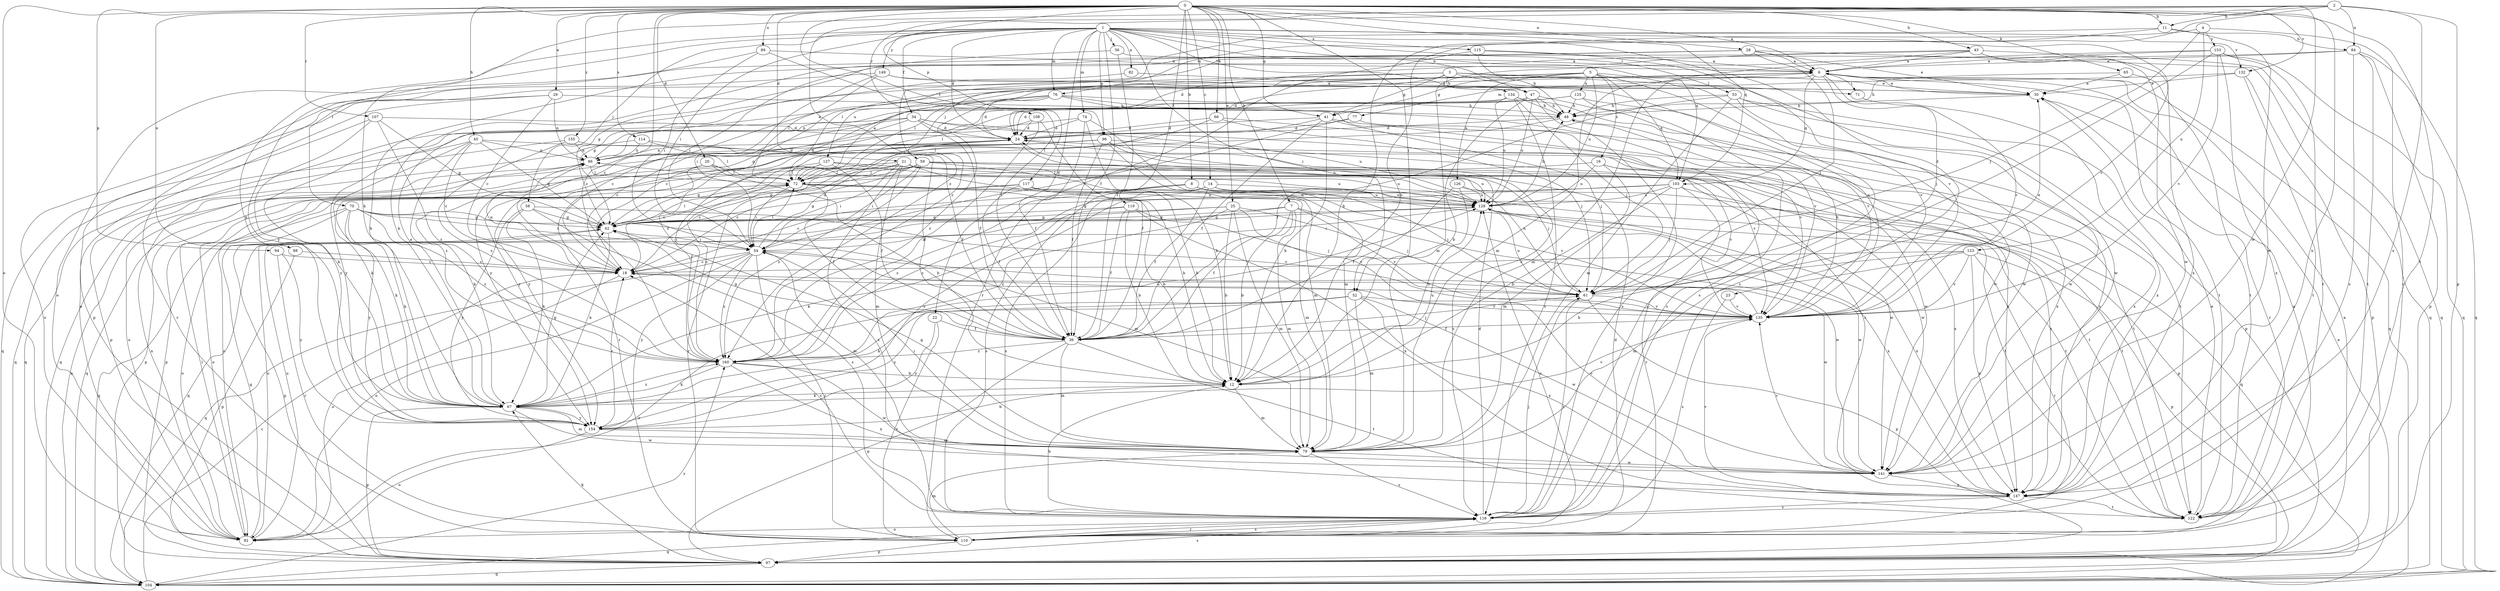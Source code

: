 strict digraph  {
0;
1;
2;
3;
4;
5;
6;
7;
8;
11;
12;
14;
16;
18;
20;
21;
22;
23;
24;
25;
28;
29;
30;
34;
36;
41;
42;
43;
45;
47;
48;
52;
53;
54;
56;
58;
59;
61;
65;
66;
67;
70;
71;
72;
74;
76;
77;
79;
82;
84;
86;
88;
89;
92;
94;
96;
97;
103;
104;
107;
108;
110;
114;
115;
116;
117;
119;
122;
123;
125;
126;
127;
128;
132;
134;
135;
141;
147;
149;
153;
154;
155;
160;
0 -> 6  [label=a];
0 -> 7  [label=b];
0 -> 8  [label=b];
0 -> 11  [label=b];
0 -> 14  [label=c];
0 -> 20  [label=d];
0 -> 21  [label=d];
0 -> 25  [label=e];
0 -> 28  [label=e];
0 -> 29  [label=e];
0 -> 41  [label=g];
0 -> 43  [label=h];
0 -> 45  [label=h];
0 -> 52  [label=i];
0 -> 65  [label=k];
0 -> 66  [label=k];
0 -> 88  [label=o];
0 -> 89  [label=o];
0 -> 92  [label=o];
0 -> 94  [label=p];
0 -> 96  [label=p];
0 -> 103  [label=q];
0 -> 107  [label=r];
0 -> 114  [label=s];
0 -> 117  [label=t];
0 -> 119  [label=t];
0 -> 122  [label=t];
0 -> 132  [label=v];
0 -> 141  [label=w];
0 -> 147  [label=x];
0 -> 155  [label=z];
0 -> 160  [label=z];
1 -> 22  [label=d];
1 -> 23  [label=d];
1 -> 24  [label=d];
1 -> 34  [label=f];
1 -> 36  [label=f];
1 -> 47  [label=h];
1 -> 52  [label=i];
1 -> 53  [label=i];
1 -> 54  [label=i];
1 -> 56  [label=j];
1 -> 58  [label=j];
1 -> 67  [label=k];
1 -> 70  [label=l];
1 -> 74  [label=m];
1 -> 76  [label=m];
1 -> 82  [label=n];
1 -> 96  [label=p];
1 -> 103  [label=q];
1 -> 115  [label=s];
1 -> 132  [label=v];
1 -> 134  [label=v];
1 -> 135  [label=v];
1 -> 149  [label=y];
2 -> 11  [label=b];
2 -> 12  [label=b];
2 -> 67  [label=k];
2 -> 84  [label=n];
2 -> 97  [label=p];
2 -> 108  [label=r];
2 -> 147  [label=x];
2 -> 160  [label=z];
3 -> 24  [label=d];
3 -> 30  [label=e];
3 -> 41  [label=g];
3 -> 47  [label=h];
3 -> 59  [label=j];
3 -> 71  [label=l];
3 -> 92  [label=o];
3 -> 141  [label=w];
4 -> 61  [label=j];
4 -> 76  [label=m];
4 -> 110  [label=r];
4 -> 123  [label=u];
4 -> 153  [label=y];
5 -> 16  [label=c];
5 -> 18  [label=c];
5 -> 41  [label=g];
5 -> 103  [label=q];
5 -> 116  [label=s];
5 -> 125  [label=u];
5 -> 126  [label=u];
5 -> 127  [label=u];
5 -> 128  [label=u];
5 -> 135  [label=v];
6 -> 30  [label=e];
6 -> 61  [label=j];
6 -> 71  [label=l];
6 -> 77  [label=m];
6 -> 79  [label=m];
6 -> 103  [label=q];
6 -> 104  [label=q];
6 -> 122  [label=t];
6 -> 135  [label=v];
7 -> 12  [label=b];
7 -> 36  [label=f];
7 -> 42  [label=g];
7 -> 79  [label=m];
7 -> 92  [label=o];
7 -> 135  [label=v];
7 -> 141  [label=w];
8 -> 18  [label=c];
8 -> 116  [label=s];
8 -> 122  [label=t];
8 -> 128  [label=u];
8 -> 135  [label=v];
8 -> 160  [label=z];
11 -> 12  [label=b];
11 -> 84  [label=n];
11 -> 141  [label=w];
11 -> 160  [label=z];
12 -> 67  [label=k];
12 -> 79  [label=m];
12 -> 128  [label=u];
14 -> 36  [label=f];
14 -> 61  [label=j];
14 -> 116  [label=s];
14 -> 122  [label=t];
14 -> 128  [label=u];
14 -> 160  [label=z];
16 -> 72  [label=l];
16 -> 79  [label=m];
16 -> 128  [label=u];
16 -> 141  [label=w];
16 -> 147  [label=x];
18 -> 61  [label=j];
18 -> 86  [label=n];
18 -> 92  [label=o];
20 -> 12  [label=b];
20 -> 72  [label=l];
20 -> 97  [label=p];
20 -> 104  [label=q];
20 -> 141  [label=w];
21 -> 12  [label=b];
21 -> 18  [label=c];
21 -> 54  [label=i];
21 -> 72  [label=l];
21 -> 79  [label=m];
21 -> 97  [label=p];
21 -> 110  [label=r];
21 -> 116  [label=s];
21 -> 128  [label=u];
21 -> 135  [label=v];
22 -> 36  [label=f];
22 -> 110  [label=r];
22 -> 154  [label=y];
23 -> 116  [label=s];
23 -> 135  [label=v];
24 -> 86  [label=n];
24 -> 122  [label=t];
24 -> 128  [label=u];
24 -> 154  [label=y];
25 -> 12  [label=b];
25 -> 42  [label=g];
25 -> 61  [label=j];
25 -> 79  [label=m];
25 -> 104  [label=q];
25 -> 135  [label=v];
25 -> 160  [label=z];
28 -> 6  [label=a];
28 -> 30  [label=e];
28 -> 61  [label=j];
28 -> 67  [label=k];
28 -> 72  [label=l];
28 -> 92  [label=o];
28 -> 104  [label=q];
29 -> 18  [label=c];
29 -> 48  [label=h];
29 -> 86  [label=n];
29 -> 92  [label=o];
29 -> 110  [label=r];
30 -> 48  [label=h];
30 -> 110  [label=r];
34 -> 18  [label=c];
34 -> 24  [label=d];
34 -> 36  [label=f];
34 -> 97  [label=p];
34 -> 128  [label=u];
34 -> 135  [label=v];
34 -> 154  [label=y];
36 -> 42  [label=g];
36 -> 61  [label=j];
36 -> 79  [label=m];
36 -> 97  [label=p];
36 -> 122  [label=t];
36 -> 160  [label=z];
41 -> 12  [label=b];
41 -> 24  [label=d];
41 -> 36  [label=f];
41 -> 61  [label=j];
41 -> 147  [label=x];
41 -> 160  [label=z];
42 -> 54  [label=i];
42 -> 67  [label=k];
42 -> 72  [label=l];
42 -> 97  [label=p];
43 -> 6  [label=a];
43 -> 24  [label=d];
43 -> 67  [label=k];
43 -> 79  [label=m];
43 -> 104  [label=q];
43 -> 141  [label=w];
43 -> 147  [label=x];
45 -> 18  [label=c];
45 -> 42  [label=g];
45 -> 67  [label=k];
45 -> 86  [label=n];
45 -> 104  [label=q];
45 -> 141  [label=w];
45 -> 160  [label=z];
47 -> 12  [label=b];
47 -> 18  [label=c];
47 -> 48  [label=h];
47 -> 116  [label=s];
47 -> 128  [label=u];
47 -> 135  [label=v];
48 -> 24  [label=d];
48 -> 72  [label=l];
48 -> 147  [label=x];
52 -> 67  [label=k];
52 -> 79  [label=m];
52 -> 92  [label=o];
52 -> 135  [label=v];
52 -> 141  [label=w];
52 -> 147  [label=x];
52 -> 154  [label=y];
53 -> 36  [label=f];
53 -> 48  [label=h];
53 -> 79  [label=m];
53 -> 97  [label=p];
53 -> 122  [label=t];
53 -> 141  [label=w];
54 -> 18  [label=c];
54 -> 24  [label=d];
54 -> 72  [label=l];
54 -> 79  [label=m];
54 -> 92  [label=o];
54 -> 104  [label=q];
54 -> 110  [label=r];
54 -> 141  [label=w];
54 -> 154  [label=y];
54 -> 160  [label=z];
56 -> 6  [label=a];
56 -> 36  [label=f];
56 -> 54  [label=i];
58 -> 42  [label=g];
58 -> 67  [label=k];
58 -> 116  [label=s];
58 -> 135  [label=v];
58 -> 154  [label=y];
59 -> 12  [label=b];
59 -> 18  [label=c];
59 -> 42  [label=g];
59 -> 54  [label=i];
59 -> 61  [label=j];
59 -> 72  [label=l];
59 -> 92  [label=o];
59 -> 128  [label=u];
59 -> 147  [label=x];
59 -> 160  [label=z];
61 -> 30  [label=e];
61 -> 86  [label=n];
61 -> 97  [label=p];
61 -> 116  [label=s];
61 -> 128  [label=u];
61 -> 135  [label=v];
65 -> 30  [label=e];
65 -> 48  [label=h];
65 -> 122  [label=t];
66 -> 24  [label=d];
66 -> 61  [label=j];
66 -> 72  [label=l];
66 -> 147  [label=x];
67 -> 6  [label=a];
67 -> 42  [label=g];
67 -> 79  [label=m];
67 -> 97  [label=p];
67 -> 135  [label=v];
67 -> 141  [label=w];
67 -> 154  [label=y];
67 -> 160  [label=z];
70 -> 42  [label=g];
70 -> 54  [label=i];
70 -> 67  [label=k];
70 -> 79  [label=m];
70 -> 92  [label=o];
70 -> 104  [label=q];
70 -> 154  [label=y];
70 -> 160  [label=z];
71 -> 147  [label=x];
72 -> 6  [label=a];
72 -> 12  [label=b];
72 -> 36  [label=f];
72 -> 54  [label=i];
72 -> 92  [label=o];
72 -> 104  [label=q];
72 -> 128  [label=u];
74 -> 12  [label=b];
74 -> 24  [label=d];
74 -> 36  [label=f];
74 -> 79  [label=m];
74 -> 154  [label=y];
76 -> 18  [label=c];
76 -> 24  [label=d];
76 -> 42  [label=g];
76 -> 48  [label=h];
76 -> 116  [label=s];
76 -> 135  [label=v];
76 -> 160  [label=z];
77 -> 24  [label=d];
77 -> 54  [label=i];
77 -> 147  [label=x];
79 -> 42  [label=g];
79 -> 54  [label=i];
79 -> 116  [label=s];
79 -> 141  [label=w];
82 -> 30  [label=e];
82 -> 42  [label=g];
84 -> 6  [label=a];
84 -> 42  [label=g];
84 -> 97  [label=p];
84 -> 104  [label=q];
84 -> 116  [label=s];
84 -> 122  [label=t];
86 -> 6  [label=a];
86 -> 24  [label=d];
86 -> 67  [label=k];
86 -> 72  [label=l];
88 -> 18  [label=c];
88 -> 97  [label=p];
89 -> 6  [label=a];
89 -> 36  [label=f];
89 -> 54  [label=i];
89 -> 154  [label=y];
92 -> 42  [label=g];
92 -> 72  [label=l];
92 -> 86  [label=n];
92 -> 128  [label=u];
94 -> 18  [label=c];
94 -> 110  [label=r];
94 -> 154  [label=y];
96 -> 36  [label=f];
96 -> 79  [label=m];
96 -> 86  [label=n];
96 -> 92  [label=o];
96 -> 110  [label=r];
96 -> 116  [label=s];
96 -> 135  [label=v];
96 -> 147  [label=x];
96 -> 154  [label=y];
97 -> 6  [label=a];
97 -> 67  [label=k];
97 -> 104  [label=q];
97 -> 116  [label=s];
103 -> 12  [label=b];
103 -> 42  [label=g];
103 -> 61  [label=j];
103 -> 110  [label=r];
103 -> 122  [label=t];
103 -> 128  [label=u];
103 -> 154  [label=y];
104 -> 18  [label=c];
104 -> 30  [label=e];
104 -> 86  [label=n];
104 -> 160  [label=z];
107 -> 24  [label=d];
107 -> 42  [label=g];
107 -> 67  [label=k];
107 -> 104  [label=q];
107 -> 160  [label=z];
108 -> 24  [label=d];
108 -> 36  [label=f];
108 -> 154  [label=y];
108 -> 160  [label=z];
110 -> 6  [label=a];
110 -> 24  [label=d];
110 -> 79  [label=m];
110 -> 97  [label=p];
110 -> 116  [label=s];
110 -> 128  [label=u];
114 -> 36  [label=f];
114 -> 72  [label=l];
114 -> 86  [label=n];
114 -> 104  [label=q];
115 -> 6  [label=a];
115 -> 48  [label=h];
115 -> 110  [label=r];
115 -> 135  [label=v];
116 -> 12  [label=b];
116 -> 18  [label=c];
116 -> 24  [label=d];
116 -> 61  [label=j];
116 -> 92  [label=o];
116 -> 104  [label=q];
116 -> 110  [label=r];
117 -> 36  [label=f];
117 -> 42  [label=g];
117 -> 67  [label=k];
117 -> 79  [label=m];
117 -> 128  [label=u];
119 -> 12  [label=b];
119 -> 36  [label=f];
119 -> 42  [label=g];
119 -> 61  [label=j];
119 -> 67  [label=k];
119 -> 147  [label=x];
122 -> 30  [label=e];
123 -> 12  [label=b];
123 -> 18  [label=c];
123 -> 79  [label=m];
123 -> 97  [label=p];
123 -> 110  [label=r];
123 -> 135  [label=v];
123 -> 147  [label=x];
125 -> 48  [label=h];
125 -> 72  [label=l];
125 -> 116  [label=s];
125 -> 141  [label=w];
125 -> 160  [label=z];
126 -> 12  [label=b];
126 -> 36  [label=f];
126 -> 97  [label=p];
126 -> 128  [label=u];
127 -> 18  [label=c];
127 -> 36  [label=f];
127 -> 42  [label=g];
127 -> 72  [label=l];
127 -> 122  [label=t];
127 -> 128  [label=u];
127 -> 160  [label=z];
128 -> 42  [label=g];
128 -> 48  [label=h];
128 -> 54  [label=i];
128 -> 141  [label=w];
128 -> 147  [label=x];
132 -> 30  [label=e];
132 -> 72  [label=l];
132 -> 97  [label=p];
132 -> 122  [label=t];
134 -> 24  [label=d];
134 -> 48  [label=h];
134 -> 61  [label=j];
134 -> 86  [label=n];
134 -> 116  [label=s];
134 -> 128  [label=u];
134 -> 141  [label=w];
135 -> 36  [label=f];
135 -> 48  [label=h];
135 -> 54  [label=i];
141 -> 18  [label=c];
141 -> 135  [label=v];
141 -> 147  [label=x];
147 -> 116  [label=s];
147 -> 122  [label=t];
147 -> 128  [label=u];
147 -> 135  [label=v];
149 -> 30  [label=e];
149 -> 54  [label=i];
149 -> 72  [label=l];
149 -> 97  [label=p];
149 -> 135  [label=v];
153 -> 6  [label=a];
153 -> 79  [label=m];
153 -> 104  [label=q];
153 -> 116  [label=s];
153 -> 122  [label=t];
153 -> 135  [label=v];
153 -> 147  [label=x];
154 -> 12  [label=b];
154 -> 18  [label=c];
154 -> 79  [label=m];
154 -> 92  [label=o];
155 -> 36  [label=f];
155 -> 86  [label=n];
155 -> 104  [label=q];
155 -> 160  [label=z];
160 -> 12  [label=b];
160 -> 67  [label=k];
160 -> 128  [label=u];
160 -> 141  [label=w];
160 -> 147  [label=x];
}
